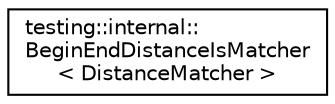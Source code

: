 digraph "Graphical Class Hierarchy"
{
  edge [fontname="Helvetica",fontsize="10",labelfontname="Helvetica",labelfontsize="10"];
  node [fontname="Helvetica",fontsize="10",shape=record];
  rankdir="LR";
  Node1 [label="testing::internal::\lBeginEndDistanceIsMatcher\l\< DistanceMatcher \>",height=0.2,width=0.4,color="black", fillcolor="white", style="filled",URL="$classtesting_1_1internal_1_1_begin_end_distance_is_matcher.html"];
}
